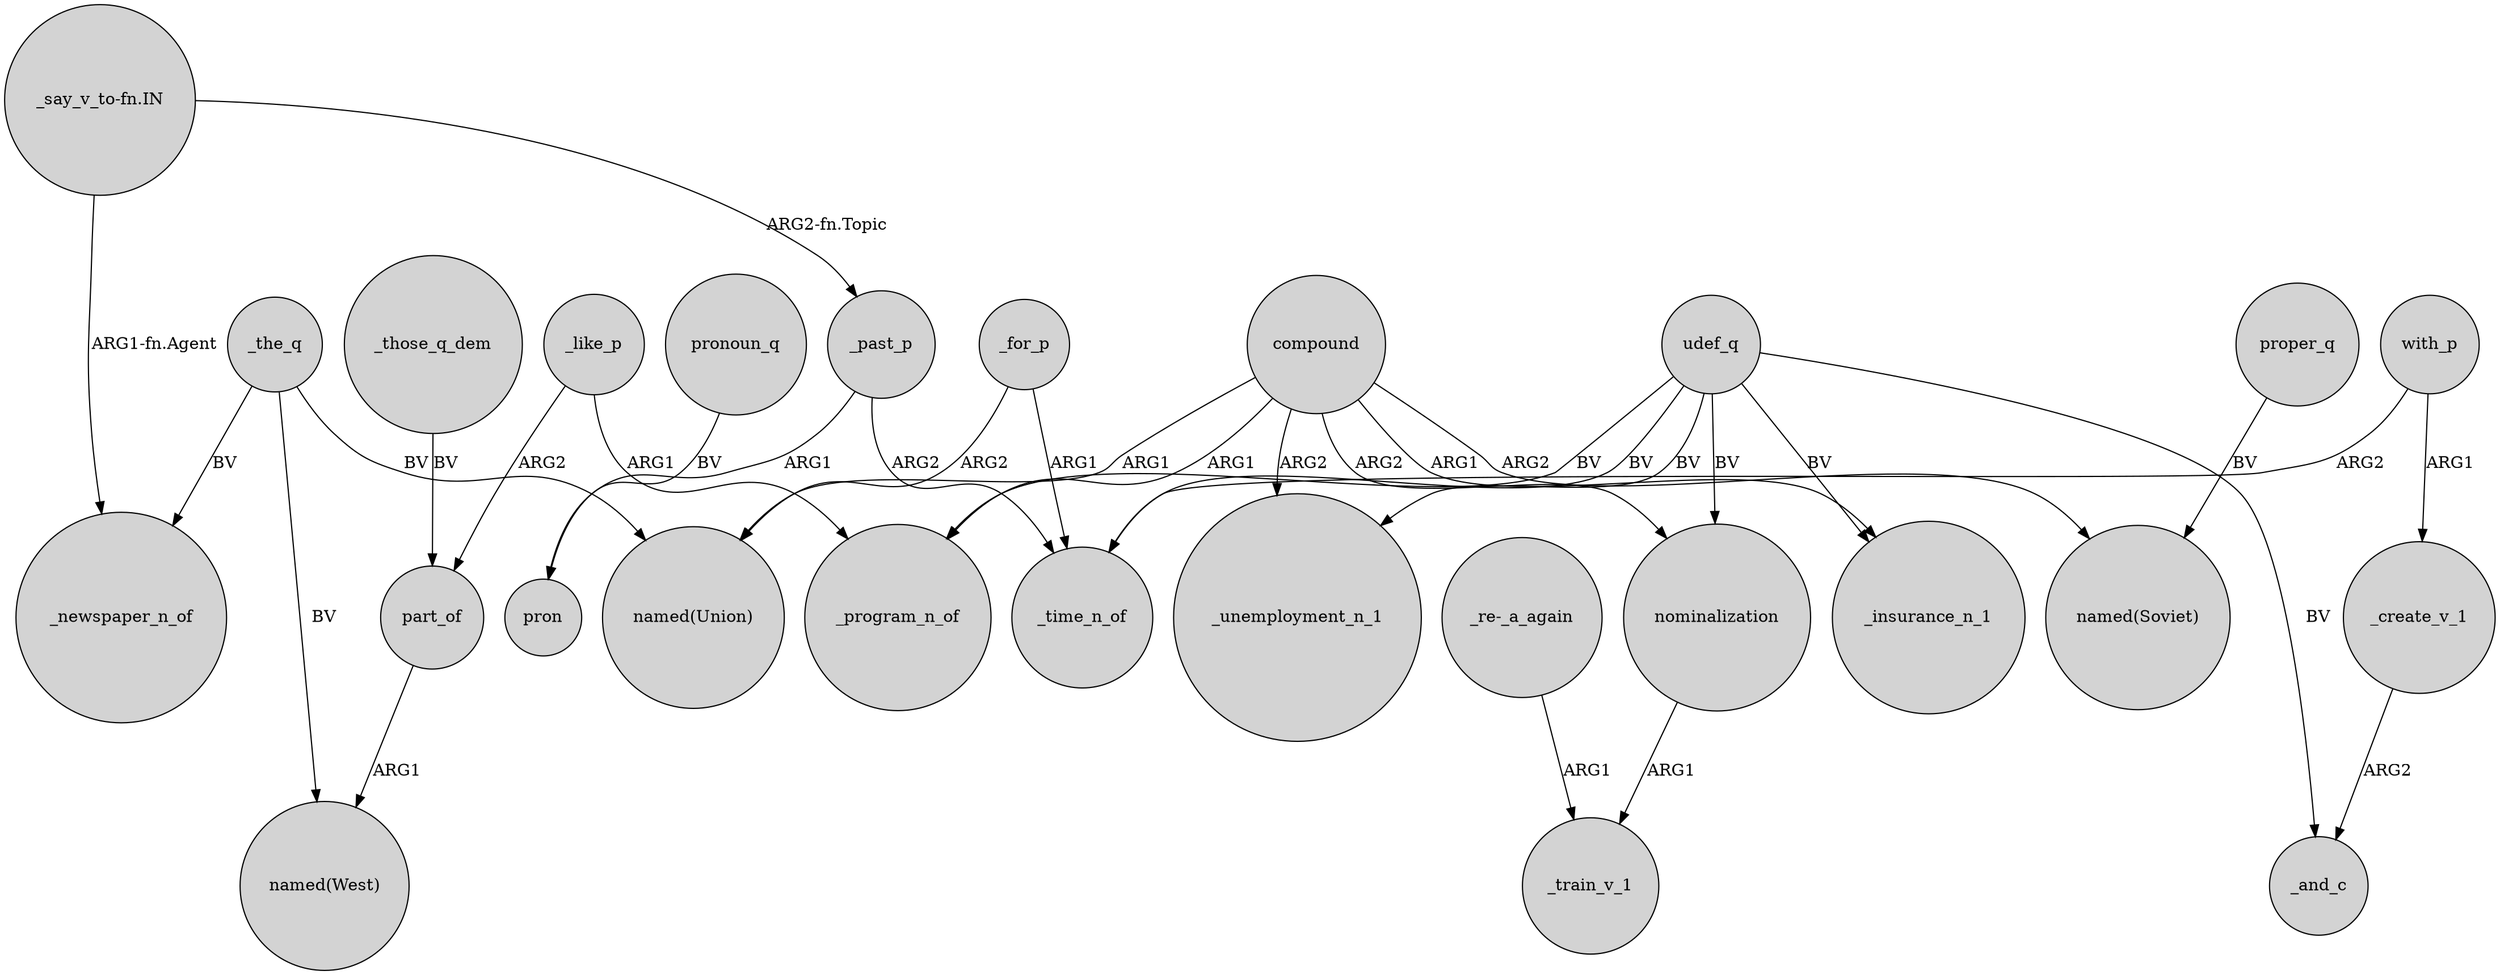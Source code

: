digraph {
	node [shape=circle style=filled]
	compound -> _insurance_n_1 [label=ARG1]
	"_say_v_to-fn.IN" -> _newspaper_n_of [label="ARG1-fn.Agent"]
	_for_p -> "named(Union)" [label=ARG2]
	_past_p -> pron [label=ARG1]
	"_re-_a_again" -> _train_v_1 [label=ARG1]
	udef_q -> _insurance_n_1 [label=BV]
	udef_q -> _program_n_of [label=BV]
	part_of -> "named(West)" [label=ARG1]
	compound -> nominalization [label=ARG2]
	with_p -> _create_v_1 [label=ARG1]
	proper_q -> "named(Soviet)" [label=BV]
	_the_q -> "named(Union)" [label=BV]
	udef_q -> _unemployment_n_1 [label=BV]
	pronoun_q -> pron [label=BV]
	_those_q_dem -> part_of [label=BV]
	compound -> "named(Union)" [label=ARG1]
	_past_p -> _time_n_of [label=ARG2]
	udef_q -> _time_n_of [label=BV]
	compound -> "named(Soviet)" [label=ARG2]
	with_p -> _time_n_of [label=ARG2]
	_for_p -> _time_n_of [label=ARG1]
	udef_q -> nominalization [label=BV]
	_like_p -> _program_n_of [label=ARG1]
	_the_q -> _newspaper_n_of [label=BV]
	compound -> _program_n_of [label=ARG1]
	_create_v_1 -> _and_c [label=ARG2]
	_the_q -> "named(West)" [label=BV]
	udef_q -> _and_c [label=BV]
	"_say_v_to-fn.IN" -> _past_p [label="ARG2-fn.Topic"]
	compound -> _unemployment_n_1 [label=ARG2]
	nominalization -> _train_v_1 [label=ARG1]
	_like_p -> part_of [label=ARG2]
}
